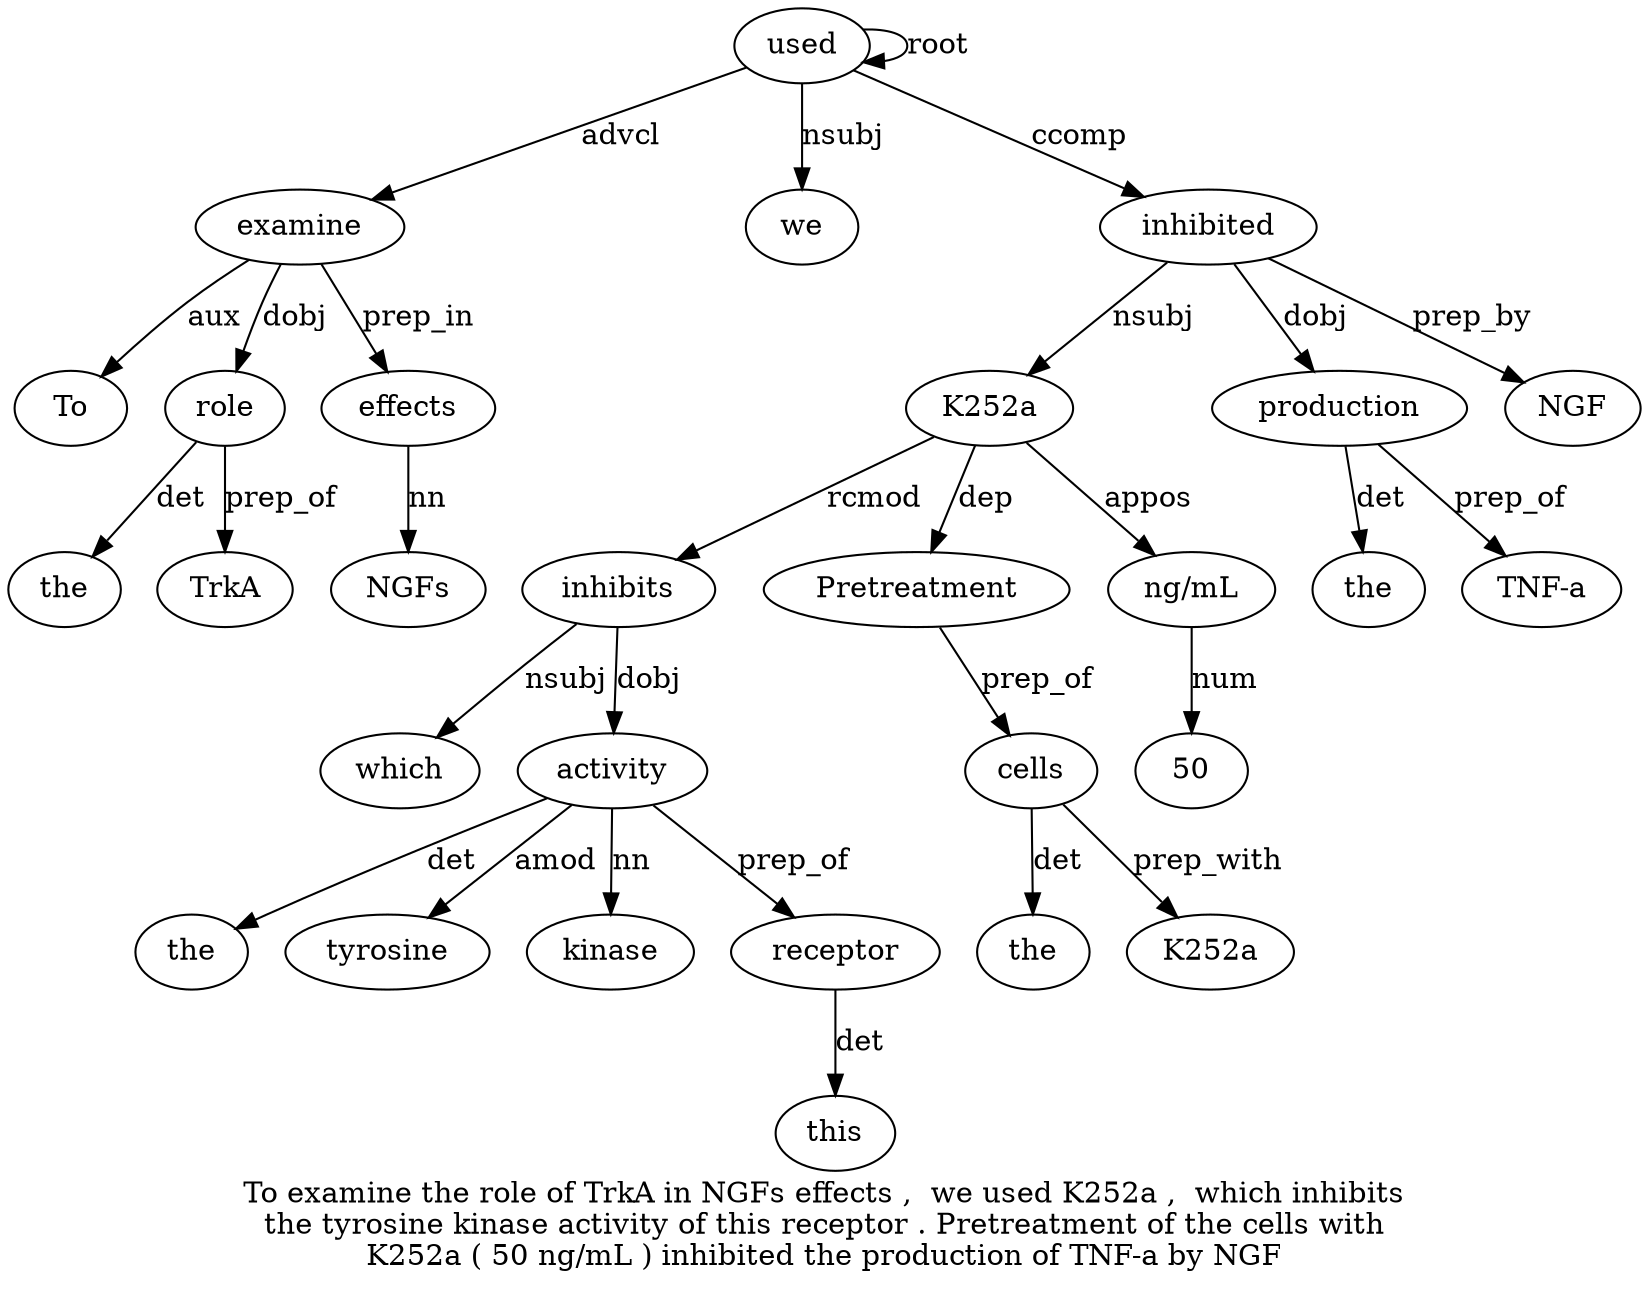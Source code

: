 digraph "To examine the role of TrkA in NGFs effects ,  we used K252a ,  which inhibits the tyrosine kinase activity of this receptor . Pretreatment of the cells with K252a ( 50 ng/mL ) inhibited the production of TNF-a by NGF" {
label="To examine the role of TrkA in NGFs effects ,  we used K252a ,  which inhibits
the tyrosine kinase activity of this receptor . Pretreatment of the cells with
K252a ( 50 ng/mL ) inhibited the production of TNF-a by NGF";
examine2 [style=filled, fillcolor=white, label=examine];
To1 [style=filled, fillcolor=white, label=To];
examine2 -> To1  [label=aux];
used12 [style=filled, fillcolor=white, label=used];
used12 -> examine2  [label=advcl];
role4 [style=filled, fillcolor=white, label=role];
the3 [style=filled, fillcolor=white, label=the];
role4 -> the3  [label=det];
examine2 -> role4  [label=dobj];
TrkA6 [style=filled, fillcolor=white, label=TrkA];
role4 -> TrkA6  [label=prep_of];
effects9 [style=filled, fillcolor=white, label=effects];
NGFs8 [style=filled, fillcolor=white, label=NGFs];
effects9 -> NGFs8  [label=nn];
examine2 -> effects9  [label=prep_in];
we11 [style=filled, fillcolor=white, label=we];
used12 -> we11  [label=nsubj];
used12 -> used12  [label=root];
inhibited35 [style=filled, fillcolor=white, label=inhibited];
K252a13 [style=filled, fillcolor=white, label=K252a];
inhibited35 -> K252a13  [label=nsubj];
inhibits16 [style=filled, fillcolor=white, label=inhibits];
which15 [style=filled, fillcolor=white, label=which];
inhibits16 -> which15  [label=nsubj];
K252a13 -> inhibits16  [label=rcmod];
activity20 [style=filled, fillcolor=white, label=activity];
the17 [style=filled, fillcolor=white, label=the];
activity20 -> the17  [label=det];
tyrosine18 [style=filled, fillcolor=white, label=tyrosine];
activity20 -> tyrosine18  [label=amod];
kinase19 [style=filled, fillcolor=white, label=kinase];
activity20 -> kinase19  [label=nn];
inhibits16 -> activity20  [label=dobj];
receptor23 [style=filled, fillcolor=white, label=receptor];
this22 [style=filled, fillcolor=white, label=this];
receptor23 -> this22  [label=det];
activity20 -> receptor23  [label=prep_of];
Pretreatment25 [style=filled, fillcolor=white, label=Pretreatment];
K252a13 -> Pretreatment25  [label=dep];
cells28 [style=filled, fillcolor=white, label=cells];
the27 [style=filled, fillcolor=white, label=the];
cells28 -> the27  [label=det];
Pretreatment25 -> cells28  [label=prep_of];
K252a30 [style=filled, fillcolor=white, label=K252a];
cells28 -> K252a30  [label=prep_with];
"ng/mL33" [style=filled, fillcolor=white, label="ng/mL"];
5032 [style=filled, fillcolor=white, label=50];
"ng/mL33" -> 5032  [label=num];
K252a13 -> "ng/mL33"  [label=appos];
used12 -> inhibited35  [label=ccomp];
production37 [style=filled, fillcolor=white, label=production];
the36 [style=filled, fillcolor=white, label=the];
production37 -> the36  [label=det];
inhibited35 -> production37  [label=dobj];
"TNF-a39" [style=filled, fillcolor=white, label="TNF-a"];
production37 -> "TNF-a39"  [label=prep_of];
NGF41 [style=filled, fillcolor=white, label=NGF];
inhibited35 -> NGF41  [label=prep_by];
}
